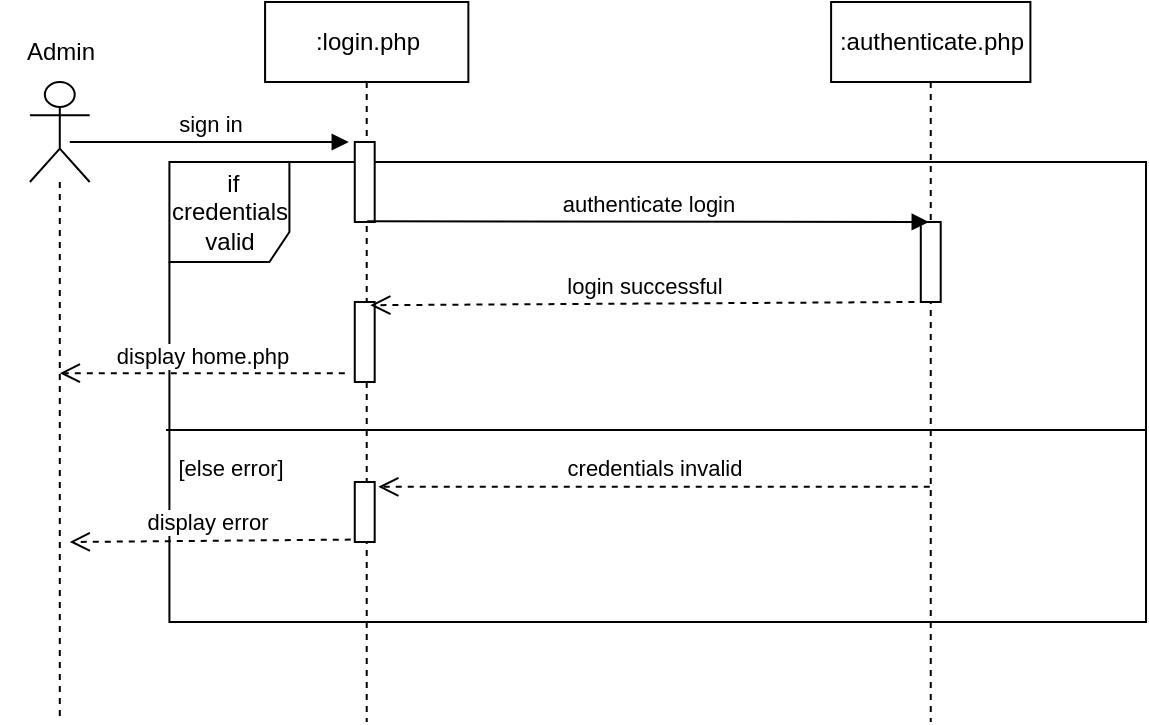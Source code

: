 <mxfile version="20.8.10" type="device"><diagram id="p1WFtV5cTaJLbCV86L4F" name="Page-1"><mxGraphModel dx="1290" dy="629" grid="1" gridSize="10" guides="1" tooltips="1" connect="1" arrows="1" fold="1" page="1" pageScale="1" pageWidth="1169" pageHeight="827" math="0" shadow="0"><root><mxCell id="0"/><mxCell id="1" parent="0"/><mxCell id="49e-vyl0rufsKb5xzogM-1" value="" style="group" parent="1" vertex="1" connectable="0"><mxGeometry x="297" y="240" width="573" height="360" as="geometry"/></mxCell><mxCell id="BHGGA8FH1MstIcf6RSHf-29" value="&amp;nbsp;if credentials valid" style="shape=umlFrame;whiteSpace=wrap;html=1;width=60;height=50;" parent="49e-vyl0rufsKb5xzogM-1" vertex="1"><mxGeometry x="84.704" y="80" width="488.296" height="230" as="geometry"/></mxCell><mxCell id="BHGGA8FH1MstIcf6RSHf-16" value=":login.php" style="shape=umlLifeline;perimeter=lifelinePerimeter;whiteSpace=wrap;html=1;container=1;collapsible=0;recursiveResize=0;outlineConnect=0;" parent="49e-vyl0rufsKb5xzogM-1" vertex="1"><mxGeometry x="132.537" width="101.645" height="360" as="geometry"/></mxCell><mxCell id="BHGGA8FH1MstIcf6RSHf-17" value="" style="html=1;points=[];perimeter=orthogonalPerimeter;" parent="BHGGA8FH1MstIcf6RSHf-16" vertex="1"><mxGeometry x="44.843" y="70" width="9.965" height="40" as="geometry"/></mxCell><mxCell id="BHGGA8FH1MstIcf6RSHf-36" value="" style="html=1;points=[];perimeter=orthogonalPerimeter;" parent="BHGGA8FH1MstIcf6RSHf-16" vertex="1"><mxGeometry x="44.843" y="150" width="9.965" height="40" as="geometry"/></mxCell><mxCell id="BHGGA8FH1MstIcf6RSHf-35" value="" style="html=1;points=[];perimeter=orthogonalPerimeter;" parent="BHGGA8FH1MstIcf6RSHf-16" vertex="1"><mxGeometry x="44.843" y="240" width="9.965" height="30" as="geometry"/></mxCell><mxCell id="BHGGA8FH1MstIcf6RSHf-38" value="display error&amp;nbsp;" style="html=1;verticalAlign=bottom;endArrow=open;dashed=1;endSize=8;rounded=0;elbow=vertical;exitX=-0.2;exitY=0.96;exitDx=0;exitDy=0;exitPerimeter=0;" parent="BHGGA8FH1MstIcf6RSHf-16" source="BHGGA8FH1MstIcf6RSHf-35" edge="1"><mxGeometry x="0.004" relative="1" as="geometry"><mxPoint x="25.411" y="270.0" as="sourcePoint"/><mxPoint x="-97.659" y="270" as="targetPoint"/><mxPoint as="offset"/></mxGeometry></mxCell><mxCell id="BHGGA8FH1MstIcf6RSHf-27" value=":authenticate.php" style="shape=umlLifeline;perimeter=lifelinePerimeter;whiteSpace=wrap;html=1;container=1;collapsible=0;recursiveResize=0;outlineConnect=0;" parent="49e-vyl0rufsKb5xzogM-1" vertex="1"><mxGeometry x="415.55" width="99.652" height="360" as="geometry"/></mxCell><mxCell id="BHGGA8FH1MstIcf6RSHf-23" value="" style="html=1;points=[];perimeter=orthogonalPerimeter;" parent="BHGGA8FH1MstIcf6RSHf-27" vertex="1"><mxGeometry x="44.843" y="110" width="9.965" height="40" as="geometry"/></mxCell><mxCell id="BHGGA8FH1MstIcf6RSHf-22" value="authenticate login" style="html=1;verticalAlign=bottom;endArrow=block;rounded=0;elbow=vertical;entryX=0.4;entryY=0;entryDx=0;entryDy=0;entryPerimeter=0;exitX=0.62;exitY=0.99;exitDx=0;exitDy=0;exitPerimeter=0;" parent="49e-vyl0rufsKb5xzogM-1" source="BHGGA8FH1MstIcf6RSHf-17" target="BHGGA8FH1MstIcf6RSHf-23" edge="1"><mxGeometry width="80" relative="1" as="geometry"><mxPoint x="214.252" y="100" as="sourcePoint"/><mxPoint x="497.264" y="120" as="targetPoint"/></mxGeometry></mxCell><mxCell id="BHGGA8FH1MstIcf6RSHf-28" value="login successful" style="html=1;verticalAlign=bottom;endArrow=open;dashed=1;endSize=8;rounded=0;elbow=vertical;exitX=-0.32;exitY=1;exitDx=0;exitDy=0;exitPerimeter=0;entryX=0.78;entryY=0.04;entryDx=0;entryDy=0;entryPerimeter=0;" parent="49e-vyl0rufsKb5xzogM-1" source="BHGGA8FH1MstIcf6RSHf-23" target="BHGGA8FH1MstIcf6RSHf-36" edge="1"><mxGeometry x="-0.003" relative="1" as="geometry"><mxPoint x="383.661" y="160" as="sourcePoint"/><mxPoint x="184.357" y="160" as="targetPoint"/><mxPoint as="offset"/></mxGeometry></mxCell><mxCell id="BHGGA8FH1MstIcf6RSHf-30" value="" style="line;strokeWidth=1;fillColor=none;align=left;verticalAlign=middle;spacingTop=-1;spacingLeft=3;spacingRight=3;rotatable=0;labelPosition=right;points=[];portConstraint=eastwest;strokeColor=inherit;" parent="49e-vyl0rufsKb5xzogM-1" vertex="1"><mxGeometry x="84.704" y="210" width="488.296" height="8" as="geometry"/></mxCell><mxCell id="BHGGA8FH1MstIcf6RSHf-33" value="[else error]" style="text;html=1;align=center;verticalAlign=middle;resizable=0;points=[];autosize=1;strokeColor=none;fillColor=none;fontSize=11;" parent="49e-vyl0rufsKb5xzogM-1" vertex="1"><mxGeometry x="74.739" y="218" width="80" height="30" as="geometry"/></mxCell><mxCell id="BHGGA8FH1MstIcf6RSHf-34" value="credentials invalid" style="html=1;verticalAlign=bottom;endArrow=open;dashed=1;endSize=8;rounded=0;elbow=vertical;entryX=1.18;entryY=0.08;entryDx=0;entryDy=0;entryPerimeter=0;" parent="49e-vyl0rufsKb5xzogM-1" source="BHGGA8FH1MstIcf6RSHf-27" target="BHGGA8FH1MstIcf6RSHf-35" edge="1"><mxGeometry x="-0.003" relative="1" as="geometry"><mxPoint x="463.383" y="280" as="sourcePoint"/><mxPoint x="214.252" y="270" as="targetPoint"/><mxPoint as="offset"/></mxGeometry></mxCell><mxCell id="BHGGA8FH1MstIcf6RSHf-37" value="display home.php" style="html=1;verticalAlign=bottom;endArrow=open;dashed=1;endSize=8;rounded=0;elbow=vertical;exitX=-0.5;exitY=0.89;exitDx=0;exitDy=0;exitPerimeter=0;" parent="49e-vyl0rufsKb5xzogM-1" source="BHGGA8FH1MstIcf6RSHf-36" target="mJ_MDuSwQOCXob1QKFZ1-4" edge="1"><mxGeometry x="0.004" relative="1" as="geometry"><mxPoint x="366.72" y="194.2" as="sourcePoint"/><mxPoint x="94.67" y="195.8" as="targetPoint"/><mxPoint as="offset"/></mxGeometry></mxCell><mxCell id="BHGGA8FH1MstIcf6RSHf-39" value="" style="group" parent="49e-vyl0rufsKb5xzogM-1" vertex="1" connectable="0"><mxGeometry width="59.791" height="360" as="geometry"/></mxCell><mxCell id="mJ_MDuSwQOCXob1QKFZ1-4" value="" style="shape=umlLifeline;participant=umlActor;perimeter=lifelinePerimeter;whiteSpace=wrap;html=1;container=1;collapsible=0;recursiveResize=0;verticalAlign=top;spacingTop=36;outlineConnect=0;fontFamily=Helvetica;fontSize=12;fontColor=default;align=center;strokeColor=default;fillColor=default;size=50;" parent="BHGGA8FH1MstIcf6RSHf-39" vertex="1"><mxGeometry x="14.948" y="40" width="29.896" height="320" as="geometry"/></mxCell><mxCell id="BHGGA8FH1MstIcf6RSHf-21" value="sign in" style="html=1;verticalAlign=bottom;endArrow=block;rounded=0;elbow=vertical;" parent="mJ_MDuSwQOCXob1QKFZ1-4" edge="1"><mxGeometry width="80" relative="1" as="geometry"><mxPoint x="19.93" y="30" as="sourcePoint"/><mxPoint x="159.443" y="30" as="targetPoint"/></mxGeometry></mxCell><mxCell id="BHGGA8FH1MstIcf6RSHf-15" value="Admin" style="text;html=1;align=center;verticalAlign=middle;resizable=0;points=[];autosize=1;strokeColor=none;fillColor=none;" parent="BHGGA8FH1MstIcf6RSHf-39" vertex="1"><mxGeometry y="10" width="60" height="30" as="geometry"/></mxCell><mxCell id="49e-vyl0rufsKb5xzogM-2" value="" style="line;strokeWidth=1;fillColor=none;align=left;verticalAlign=middle;spacingTop=-1;spacingLeft=3;spacingRight=3;rotatable=0;labelPosition=right;points=[];portConstraint=eastwest;strokeColor=inherit;" parent="1" vertex="1"><mxGeometry x="380" y="450" width="490" height="8" as="geometry"/></mxCell></root></mxGraphModel></diagram></mxfile>